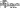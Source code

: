 @startuml

scale 20 width

package "Presentation" {

    class HelloAction
    class CreateAction
}

package "Application" {
    class ApplicationService implements ApplicationServiceInterface
    interface ApplicationServiceInterface

    class PersonCreateCommand

    class FindByNameQuery

    HelloAction --> FindByNameQuery
    HelloAction --> ApplicationServiceInterface
    CreateAction --> PersonCreateCommand
    CreateAction --> ApplicationServiceInterface
    ApplicationServiceInterface --> FindByNameQuery
    ApplicationServiceInterface --> PersonCreateCommand

}

package "Domain" {
    class Person
    interface PersonRepositoryInterface
    interface WeatherGatewayInterface
    PersonRepositoryInterface --> Person
    PersonCreateCommand  --> Person
    FindByNameQuery --> Person
    Person o-- Adresse
    ApplicationService --> PersonRepositoryInterface

}
package "Infrastructure" {
    class DoctrinePersonRepository implements PersonRepositoryInterface
    class InMemoryRepository implements PersonRepositoryInterface
    class RedisRepository implements PersonRepositoryInterface
    class APIWeatherGateway implements WeatherGatewayInterface
    class FakeAPIWeatherGateway implements WeatherGatewayInterface
    DoctrinePersonRepository *-- Person
    InMemoryRepository *-- Person
    RedisRepository *-- Person
}

package "Postgres" <<Database>> {

    DoctrinePersonRepository ... Postgres
}

package "Redis" <<Database>> {
    RedisRepository ... Redis
}

package "API" <<Cloud>> {
    APIWeatherGateway ... WeatherAPI
}




@enduml